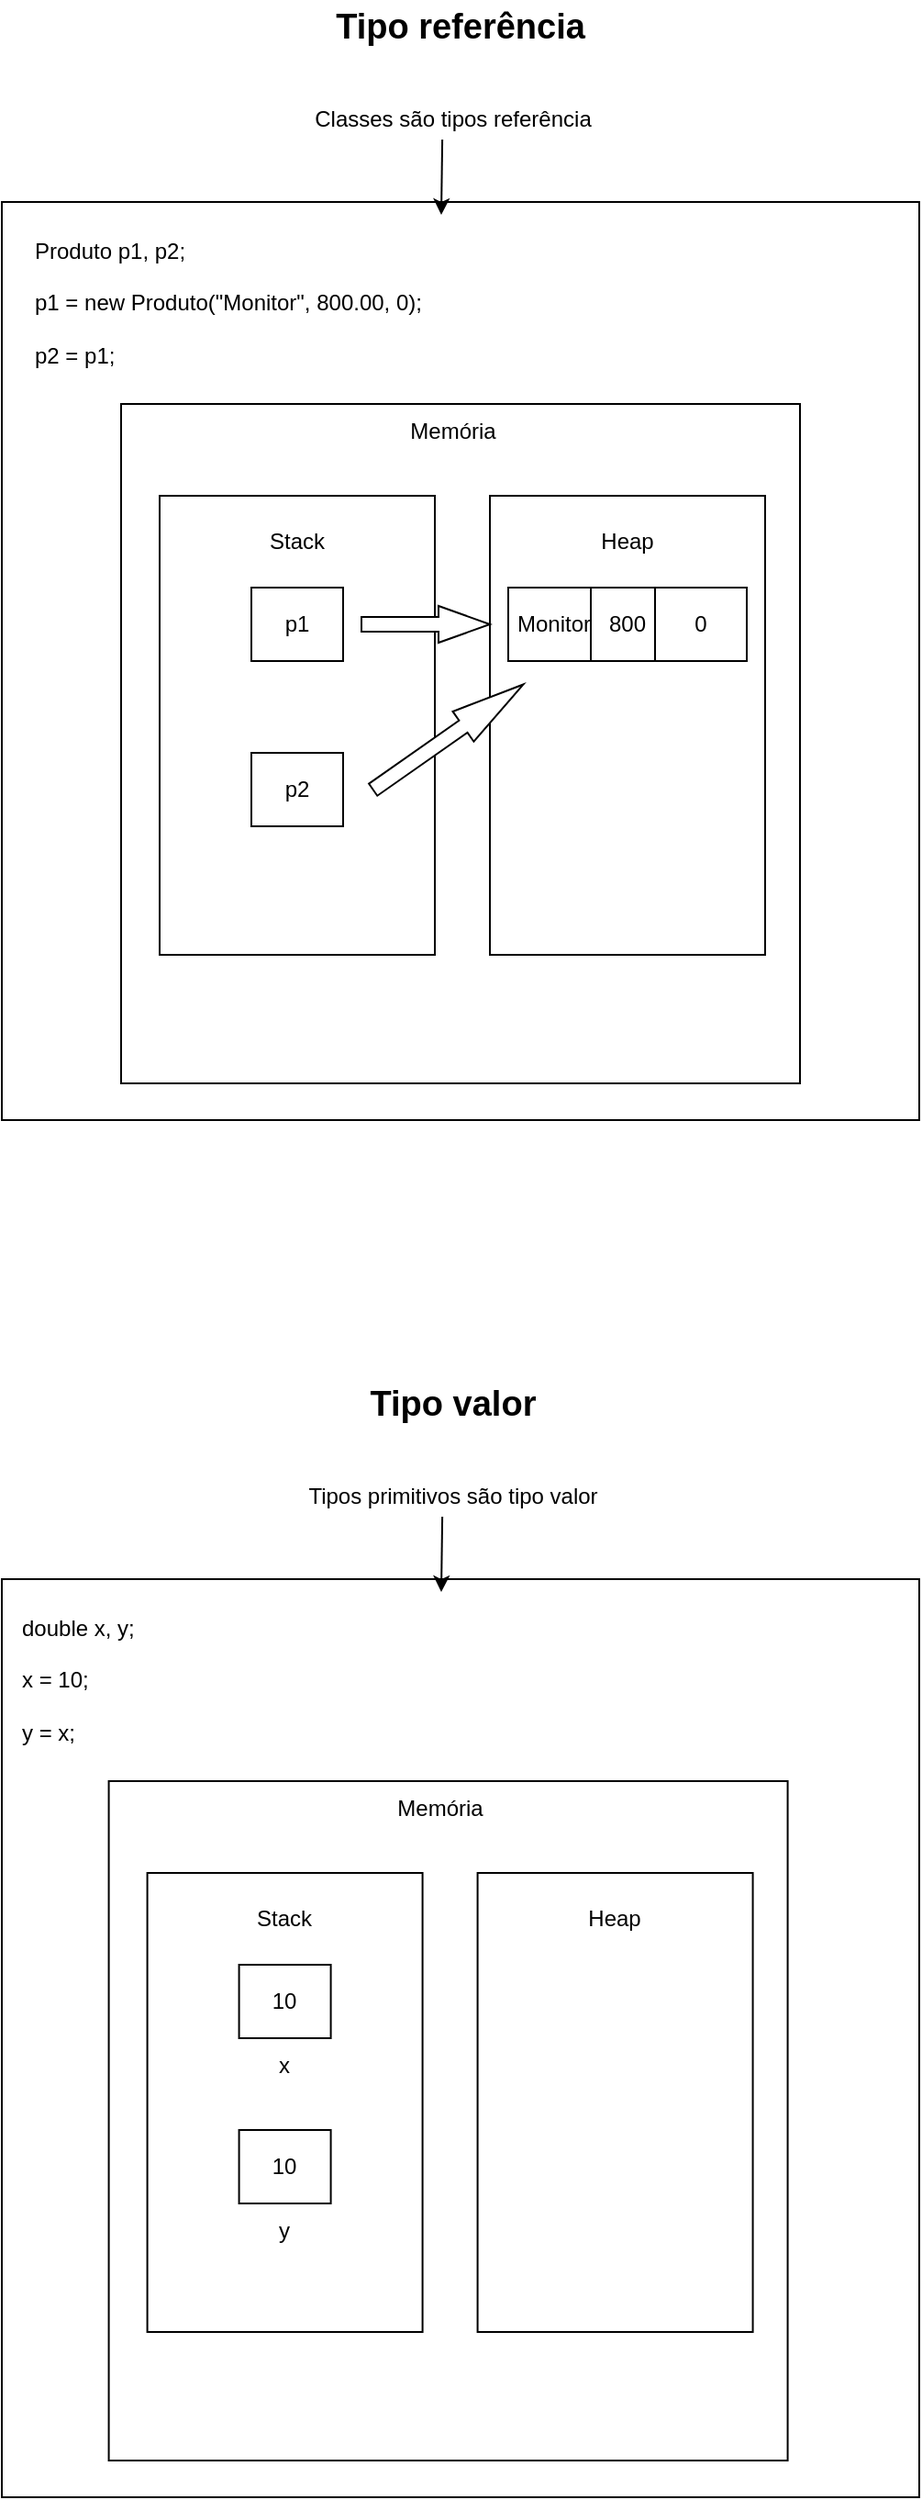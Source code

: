 <mxfile version="27.1.1">
  <diagram name="Página-1" id="1bAC1qtfNPWEe7ouI6wc">
    <mxGraphModel dx="1382" dy="753" grid="1" gridSize="10" guides="1" tooltips="1" connect="1" arrows="1" fold="1" page="1" pageScale="1" pageWidth="827" pageHeight="1169" math="0" shadow="0">
      <root>
        <mxCell id="0" />
        <mxCell id="1" parent="0" />
        <mxCell id="KuDx4YRiwefzu8nm1pRC-1" value="" style="whiteSpace=wrap;html=1;aspect=fixed;" vertex="1" parent="1">
          <mxGeometry x="164" y="120" width="500" height="500" as="geometry" />
        </mxCell>
        <mxCell id="KuDx4YRiwefzu8nm1pRC-2" value="&lt;b&gt;Tipo referência&lt;/b&gt;" style="text;strokeColor=none;align=center;fillColor=none;html=1;verticalAlign=middle;whiteSpace=wrap;rounded=0;fontSize=19;" vertex="1" parent="1">
          <mxGeometry x="249" y="10" width="330" height="30" as="geometry" />
        </mxCell>
        <mxCell id="KuDx4YRiwefzu8nm1pRC-4" value="Classes são tipos referência" style="text;strokeColor=none;align=center;fillColor=none;html=1;verticalAlign=middle;whiteSpace=wrap;rounded=0;" vertex="1" parent="1">
          <mxGeometry x="320" y="60" width="180" height="30" as="geometry" />
        </mxCell>
        <mxCell id="KuDx4YRiwefzu8nm1pRC-7" value="" style="edgeStyle=none;orthogonalLoop=1;jettySize=auto;html=1;rounded=0;entryX=0.479;entryY=0.014;entryDx=0;entryDy=0;entryPerimeter=0;exitX=0.467;exitY=0.867;exitDx=0;exitDy=0;exitPerimeter=0;" edge="1" parent="1" source="KuDx4YRiwefzu8nm1pRC-4" target="KuDx4YRiwefzu8nm1pRC-1">
          <mxGeometry width="100" relative="1" as="geometry">
            <mxPoint x="280" y="90" as="sourcePoint" />
            <mxPoint x="380" y="90" as="targetPoint" />
            <Array as="points" />
          </mxGeometry>
        </mxCell>
        <mxCell id="KuDx4YRiwefzu8nm1pRC-8" value="Produto p1, p2;&lt;div&gt;&lt;br&gt;&lt;/div&gt;&lt;div style=&quot;&quot;&gt;p1 = new Produto(&quot;Monitor&quot;, 800.00, 0);&lt;/div&gt;&lt;div style=&quot;&quot;&gt;&lt;br&gt;&lt;/div&gt;&lt;div style=&quot;&quot;&gt;p2 = p1;&lt;/div&gt;" style="text;html=1;align=left;verticalAlign=middle;resizable=0;points=[];autosize=1;strokeColor=none;fillColor=none;" vertex="1" parent="1">
          <mxGeometry x="180" y="130" width="230" height="90" as="geometry" />
        </mxCell>
        <mxCell id="KuDx4YRiwefzu8nm1pRC-10" value="" style="whiteSpace=wrap;html=1;aspect=fixed;" vertex="1" parent="1">
          <mxGeometry x="229" y="230" width="370" height="370" as="geometry" />
        </mxCell>
        <mxCell id="KuDx4YRiwefzu8nm1pRC-11" value="Memória" style="text;strokeColor=none;align=center;fillColor=none;html=1;verticalAlign=middle;whiteSpace=wrap;rounded=0;" vertex="1" parent="1">
          <mxGeometry x="380" y="230" width="60" height="30" as="geometry" />
        </mxCell>
        <mxCell id="KuDx4YRiwefzu8nm1pRC-12" value="" style="rounded=0;whiteSpace=wrap;html=1;direction=south;" vertex="1" parent="1">
          <mxGeometry x="250" y="280" width="150" height="250" as="geometry" />
        </mxCell>
        <mxCell id="KuDx4YRiwefzu8nm1pRC-13" value="" style="rounded=0;whiteSpace=wrap;html=1;direction=south;" vertex="1" parent="1">
          <mxGeometry x="430" y="280" width="150" height="250" as="geometry" />
        </mxCell>
        <mxCell id="KuDx4YRiwefzu8nm1pRC-14" value="Stack" style="text;strokeColor=none;align=center;fillColor=none;html=1;verticalAlign=middle;whiteSpace=wrap;rounded=0;" vertex="1" parent="1">
          <mxGeometry x="295" y="290" width="60" height="30" as="geometry" />
        </mxCell>
        <mxCell id="KuDx4YRiwefzu8nm1pRC-15" value="Heap" style="text;strokeColor=none;align=center;fillColor=none;html=1;verticalAlign=middle;whiteSpace=wrap;rounded=0;" vertex="1" parent="1">
          <mxGeometry x="475" y="290" width="60" height="30" as="geometry" />
        </mxCell>
        <mxCell id="KuDx4YRiwefzu8nm1pRC-16" value="" style="rounded=0;whiteSpace=wrap;html=1;" vertex="1" parent="1">
          <mxGeometry x="300" y="330" width="50" height="40" as="geometry" />
        </mxCell>
        <mxCell id="KuDx4YRiwefzu8nm1pRC-17" value="" style="rounded=0;whiteSpace=wrap;html=1;" vertex="1" parent="1">
          <mxGeometry x="300" y="420" width="50" height="40" as="geometry" />
        </mxCell>
        <mxCell id="KuDx4YRiwefzu8nm1pRC-18" value="" style="rounded=0;whiteSpace=wrap;html=1;" vertex="1" parent="1">
          <mxGeometry x="440" y="330" width="50" height="40" as="geometry" />
        </mxCell>
        <mxCell id="KuDx4YRiwefzu8nm1pRC-19" value="" style="rounded=0;whiteSpace=wrap;html=1;" vertex="1" parent="1">
          <mxGeometry x="485" y="330" width="55" height="40" as="geometry" />
        </mxCell>
        <mxCell id="KuDx4YRiwefzu8nm1pRC-20" value="" style="rounded=0;whiteSpace=wrap;html=1;" vertex="1" parent="1">
          <mxGeometry x="520" y="330" width="50" height="40" as="geometry" />
        </mxCell>
        <mxCell id="KuDx4YRiwefzu8nm1pRC-21" value="Monitor" style="text;strokeColor=none;align=center;fillColor=none;html=1;verticalAlign=middle;whiteSpace=wrap;rounded=0;" vertex="1" parent="1">
          <mxGeometry x="435" y="335" width="60" height="30" as="geometry" />
        </mxCell>
        <mxCell id="KuDx4YRiwefzu8nm1pRC-22" value="800" style="text;strokeColor=none;align=center;fillColor=none;html=1;verticalAlign=middle;whiteSpace=wrap;rounded=0;" vertex="1" parent="1">
          <mxGeometry x="475" y="335" width="60" height="30" as="geometry" />
        </mxCell>
        <mxCell id="KuDx4YRiwefzu8nm1pRC-23" value="0" style="text;strokeColor=none;align=center;fillColor=none;html=1;verticalAlign=middle;whiteSpace=wrap;rounded=0;" vertex="1" parent="1">
          <mxGeometry x="515" y="335" width="60" height="30" as="geometry" />
        </mxCell>
        <mxCell id="KuDx4YRiwefzu8nm1pRC-25" value="p1" style="text;strokeColor=none;align=center;fillColor=none;html=1;verticalAlign=middle;whiteSpace=wrap;rounded=0;" vertex="1" parent="1">
          <mxGeometry x="295" y="335" width="60" height="30" as="geometry" />
        </mxCell>
        <mxCell id="KuDx4YRiwefzu8nm1pRC-26" value="p2" style="text;strokeColor=none;align=center;fillColor=none;html=1;verticalAlign=middle;whiteSpace=wrap;rounded=0;" vertex="1" parent="1">
          <mxGeometry x="295" y="425" width="60" height="30" as="geometry" />
        </mxCell>
        <mxCell id="KuDx4YRiwefzu8nm1pRC-32" value="" style="shape=singleArrow;whiteSpace=wrap;html=1;arrowWidth=0.4;arrowSize=0.4;" vertex="1" parent="1">
          <mxGeometry x="360" y="340" width="70" height="20" as="geometry" />
        </mxCell>
        <mxCell id="KuDx4YRiwefzu8nm1pRC-34" value="" style="shape=singleArrow;whiteSpace=wrap;html=1;arrowWidth=0.4;arrowSize=0.4;direction=east;rotation=-35;" vertex="1" parent="1">
          <mxGeometry x="357.29" y="401.4" width="100" height="20" as="geometry" />
        </mxCell>
        <mxCell id="KuDx4YRiwefzu8nm1pRC-35" value="&lt;b&gt;Tipo valor&lt;/b&gt;" style="text;strokeColor=none;align=center;fillColor=none;html=1;verticalAlign=middle;whiteSpace=wrap;rounded=0;fontSize=19;" vertex="1" parent="1">
          <mxGeometry x="245" y="760" width="330" height="30" as="geometry" />
        </mxCell>
        <mxCell id="KuDx4YRiwefzu8nm1pRC-36" value="" style="whiteSpace=wrap;html=1;aspect=fixed;" vertex="1" parent="1">
          <mxGeometry x="164" y="870" width="500" height="500" as="geometry" />
        </mxCell>
        <mxCell id="KuDx4YRiwefzu8nm1pRC-37" value="Tipos primitivos são tipo valor" style="text;strokeColor=none;align=center;fillColor=none;html=1;verticalAlign=middle;whiteSpace=wrap;rounded=0;" vertex="1" parent="1">
          <mxGeometry x="320" y="810" width="180" height="30" as="geometry" />
        </mxCell>
        <mxCell id="KuDx4YRiwefzu8nm1pRC-38" value="" style="edgeStyle=none;orthogonalLoop=1;jettySize=auto;html=1;rounded=0;entryX=0.479;entryY=0.014;entryDx=0;entryDy=0;entryPerimeter=0;exitX=0.467;exitY=0.867;exitDx=0;exitDy=0;exitPerimeter=0;" edge="1" source="KuDx4YRiwefzu8nm1pRC-37" target="KuDx4YRiwefzu8nm1pRC-36" parent="1">
          <mxGeometry width="100" relative="1" as="geometry">
            <mxPoint x="273.29" y="840" as="sourcePoint" />
            <mxPoint x="373.29" y="840" as="targetPoint" />
            <Array as="points" />
          </mxGeometry>
        </mxCell>
        <mxCell id="KuDx4YRiwefzu8nm1pRC-39" value="double x, y;&lt;div&gt;&lt;br&gt;&lt;/div&gt;&lt;div style=&quot;&quot;&gt;x = 10;&lt;/div&gt;&lt;div style=&quot;&quot;&gt;&lt;br&gt;&lt;/div&gt;&lt;div style=&quot;&quot;&gt;y = x;&lt;/div&gt;" style="text;html=1;align=left;verticalAlign=middle;resizable=0;points=[];autosize=1;strokeColor=none;fillColor=none;" vertex="1" parent="1">
          <mxGeometry x="173.29" y="880" width="80" height="90" as="geometry" />
        </mxCell>
        <mxCell id="KuDx4YRiwefzu8nm1pRC-40" value="" style="whiteSpace=wrap;html=1;aspect=fixed;" vertex="1" parent="1">
          <mxGeometry x="222.29" y="980" width="370" height="370" as="geometry" />
        </mxCell>
        <mxCell id="KuDx4YRiwefzu8nm1pRC-41" value="Memória" style="text;strokeColor=none;align=center;fillColor=none;html=1;verticalAlign=middle;whiteSpace=wrap;rounded=0;" vertex="1" parent="1">
          <mxGeometry x="373.29" y="980" width="60" height="30" as="geometry" />
        </mxCell>
        <mxCell id="KuDx4YRiwefzu8nm1pRC-42" value="" style="rounded=0;whiteSpace=wrap;html=1;direction=south;" vertex="1" parent="1">
          <mxGeometry x="243.29" y="1030" width="150" height="250" as="geometry" />
        </mxCell>
        <mxCell id="KuDx4YRiwefzu8nm1pRC-43" value="" style="rounded=0;whiteSpace=wrap;html=1;direction=south;" vertex="1" parent="1">
          <mxGeometry x="423.29" y="1030" width="150" height="250" as="geometry" />
        </mxCell>
        <mxCell id="KuDx4YRiwefzu8nm1pRC-44" value="Stack" style="text;strokeColor=none;align=center;fillColor=none;html=1;verticalAlign=middle;whiteSpace=wrap;rounded=0;" vertex="1" parent="1">
          <mxGeometry x="288.29" y="1040" width="60" height="30" as="geometry" />
        </mxCell>
        <mxCell id="KuDx4YRiwefzu8nm1pRC-45" value="Heap" style="text;strokeColor=none;align=center;fillColor=none;html=1;verticalAlign=middle;whiteSpace=wrap;rounded=0;" vertex="1" parent="1">
          <mxGeometry x="468.29" y="1040" width="60" height="30" as="geometry" />
        </mxCell>
        <mxCell id="KuDx4YRiwefzu8nm1pRC-46" value="" style="rounded=0;whiteSpace=wrap;html=1;" vertex="1" parent="1">
          <mxGeometry x="293.29" y="1080" width="50" height="40" as="geometry" />
        </mxCell>
        <mxCell id="KuDx4YRiwefzu8nm1pRC-47" value="" style="rounded=0;whiteSpace=wrap;html=1;" vertex="1" parent="1">
          <mxGeometry x="293.29" y="1170" width="50" height="40" as="geometry" />
        </mxCell>
        <mxCell id="KuDx4YRiwefzu8nm1pRC-54" value="10" style="text;strokeColor=none;align=center;fillColor=none;html=1;verticalAlign=middle;whiteSpace=wrap;rounded=0;" vertex="1" parent="1">
          <mxGeometry x="288.29" y="1085" width="60" height="30" as="geometry" />
        </mxCell>
        <mxCell id="KuDx4YRiwefzu8nm1pRC-55" value="10" style="text;strokeColor=none;align=center;fillColor=none;html=1;verticalAlign=middle;whiteSpace=wrap;rounded=0;" vertex="1" parent="1">
          <mxGeometry x="288.29" y="1175" width="60" height="30" as="geometry" />
        </mxCell>
        <mxCell id="KuDx4YRiwefzu8nm1pRC-58" value="x" style="text;strokeColor=none;align=center;fillColor=none;html=1;verticalAlign=middle;whiteSpace=wrap;rounded=0;" vertex="1" parent="1">
          <mxGeometry x="288.29" y="1120" width="60" height="30" as="geometry" />
        </mxCell>
        <mxCell id="KuDx4YRiwefzu8nm1pRC-59" value="y" style="text;strokeColor=none;align=center;fillColor=none;html=1;verticalAlign=middle;whiteSpace=wrap;rounded=0;" vertex="1" parent="1">
          <mxGeometry x="288.29" y="1210" width="60" height="30" as="geometry" />
        </mxCell>
      </root>
    </mxGraphModel>
  </diagram>
</mxfile>
